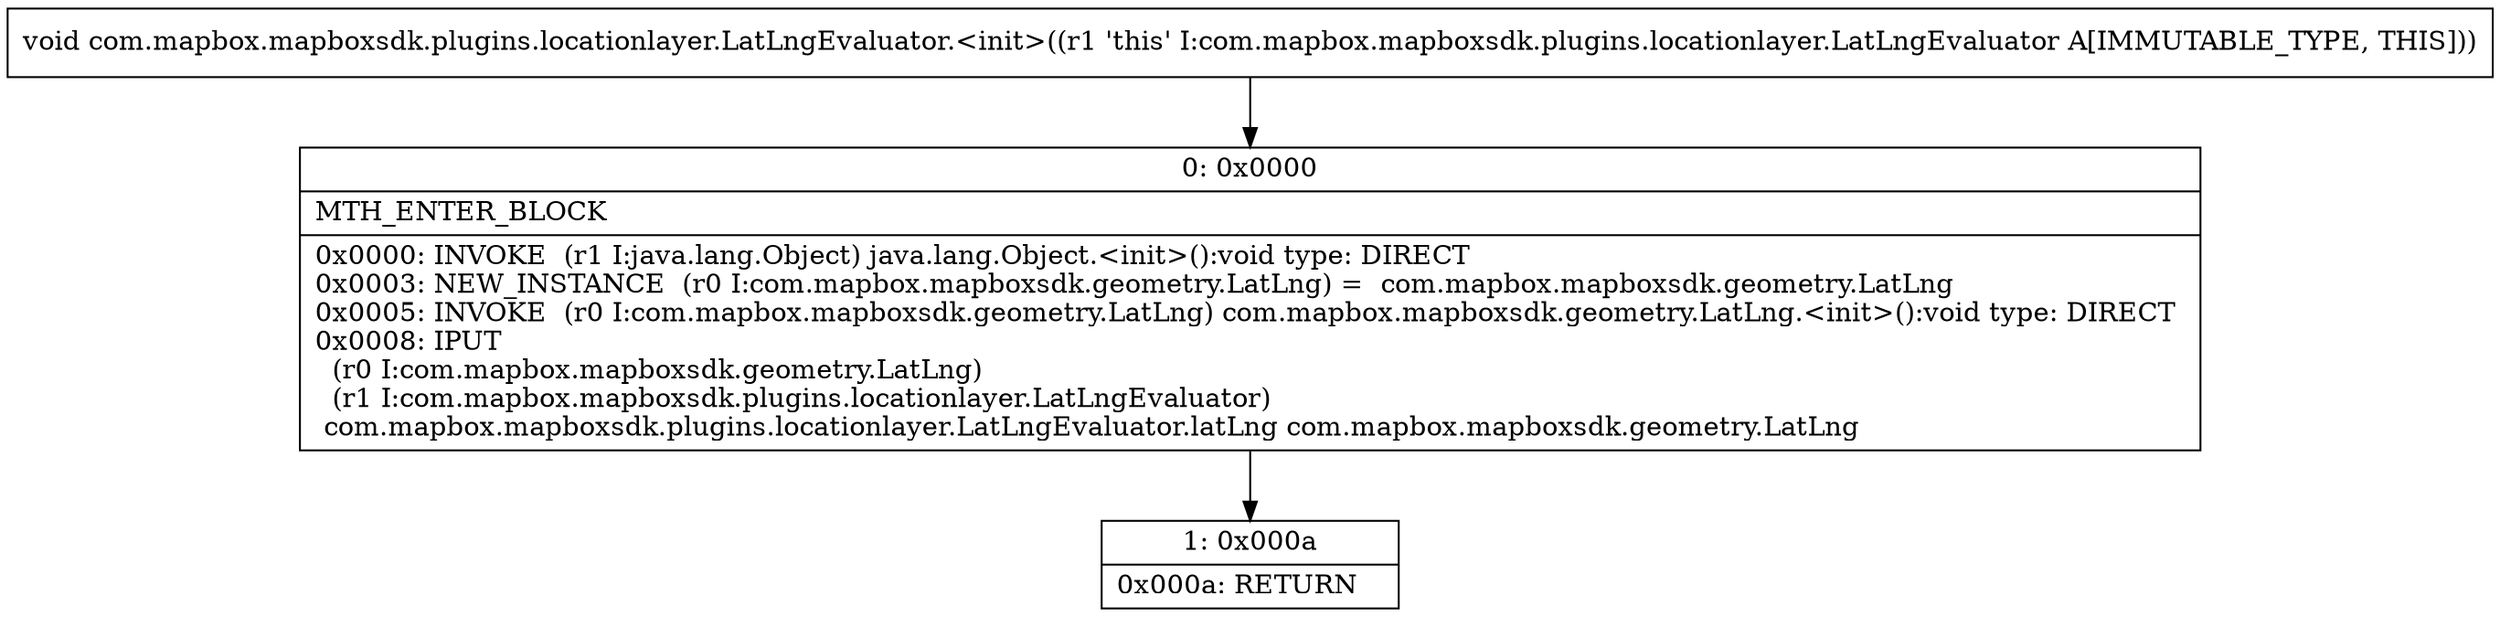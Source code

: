 digraph "CFG forcom.mapbox.mapboxsdk.plugins.locationlayer.LatLngEvaluator.\<init\>()V" {
Node_0 [shape=record,label="{0\:\ 0x0000|MTH_ENTER_BLOCK\l|0x0000: INVOKE  (r1 I:java.lang.Object) java.lang.Object.\<init\>():void type: DIRECT \l0x0003: NEW_INSTANCE  (r0 I:com.mapbox.mapboxsdk.geometry.LatLng) =  com.mapbox.mapboxsdk.geometry.LatLng \l0x0005: INVOKE  (r0 I:com.mapbox.mapboxsdk.geometry.LatLng) com.mapbox.mapboxsdk.geometry.LatLng.\<init\>():void type: DIRECT \l0x0008: IPUT  \l  (r0 I:com.mapbox.mapboxsdk.geometry.LatLng)\l  (r1 I:com.mapbox.mapboxsdk.plugins.locationlayer.LatLngEvaluator)\l com.mapbox.mapboxsdk.plugins.locationlayer.LatLngEvaluator.latLng com.mapbox.mapboxsdk.geometry.LatLng \l}"];
Node_1 [shape=record,label="{1\:\ 0x000a|0x000a: RETURN   \l}"];
MethodNode[shape=record,label="{void com.mapbox.mapboxsdk.plugins.locationlayer.LatLngEvaluator.\<init\>((r1 'this' I:com.mapbox.mapboxsdk.plugins.locationlayer.LatLngEvaluator A[IMMUTABLE_TYPE, THIS])) }"];
MethodNode -> Node_0;
Node_0 -> Node_1;
}

